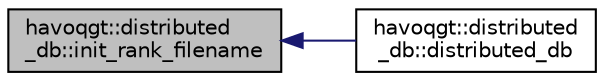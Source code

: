 digraph "havoqgt::distributed_db::init_rank_filename"
{
  edge [fontname="Helvetica",fontsize="10",labelfontname="Helvetica",labelfontsize="10"];
  node [fontname="Helvetica",fontsize="10",shape=record];
  rankdir="LR";
  Node1 [label="havoqgt::distributed\l_db::init_rank_filename",height=0.2,width=0.4,color="black", fillcolor="grey75", style="filled", fontcolor="black"];
  Node1 -> Node2 [dir="back",color="midnightblue",fontsize="10",style="solid",fontname="Helvetica"];
  Node2 [label="havoqgt::distributed\l_db::distributed_db",height=0.2,width=0.4,color="black", fillcolor="white", style="filled",URL="$classhavoqgt_1_1distributed__db.html#af88d4c6414f401342c52cc4159a9d9f2"];
}
